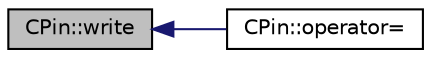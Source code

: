 digraph "CPin::write"
{
  edge [fontname="Helvetica",fontsize="10",labelfontname="Helvetica",labelfontsize="10"];
  node [fontname="Helvetica",fontsize="10",shape=record];
  rankdir="LR";
  Node1 [label="CPin::write",height=0.2,width=0.4,color="black", fillcolor="grey75", style="filled" fontcolor="black"];
  Node1 -> Node2 [dir="back",color="midnightblue",fontsize="10",style="solid",fontname="Helvetica"];
  Node2 [label="CPin::operator=",height=0.2,width=0.4,color="black", fillcolor="white", style="filled",URL="$d7/db9/class_c_pin.html#a7d125bef83689d0f1db13b3f1acbd05e"];
}
